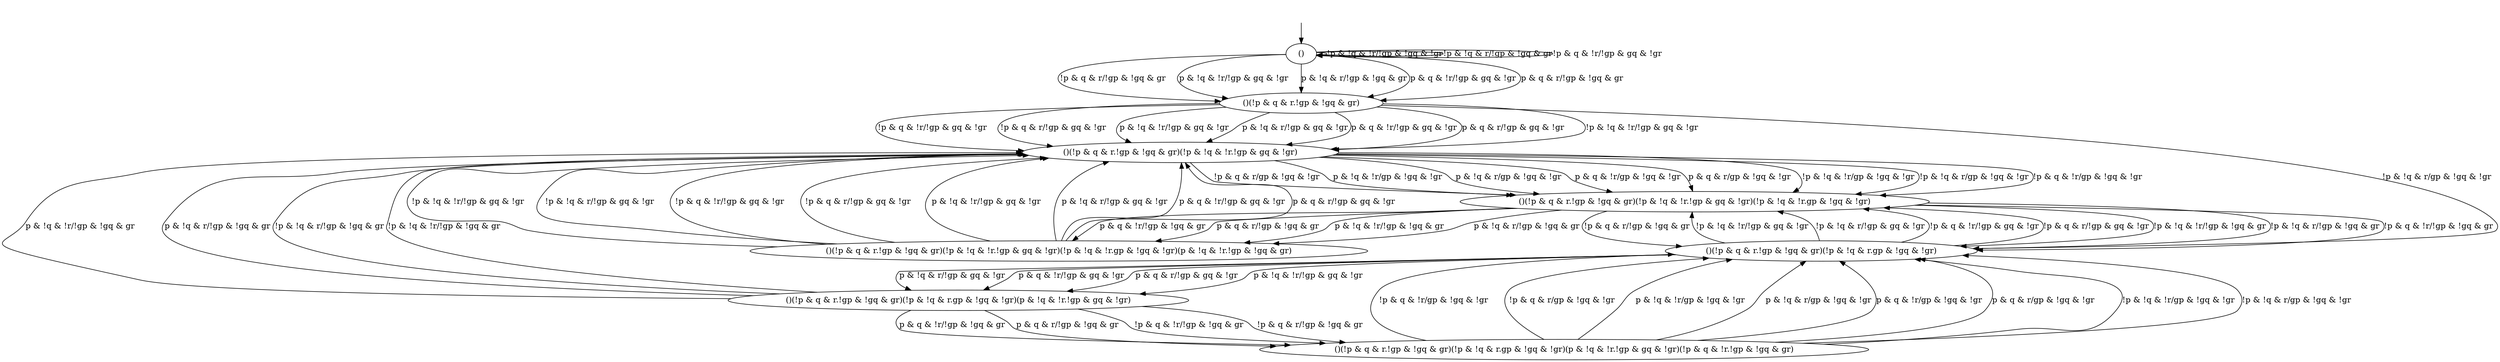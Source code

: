 digraph "examples/ArbitersThreeProcess/example1" {
"()" [label="()"];
"()(!p & q & r.!gp & !gq & gr)" [label="()(!p & q & r.!gp & !gq & gr)"];
"()(!p & q & r.!gp & !gq & gr)(!p & !q & !r.!gp & gq & !gr)" [label="()(!p & q & r.!gp & !gq & gr)(!p & !q & !r.!gp & gq & !gr)"];
"()(!p & q & r.!gp & !gq & gr)(!p & !q & r.gp & !gq & !gr)" [label="()(!p & q & r.!gp & !gq & gr)(!p & !q & r.gp & !gq & !gr)"];
"()(!p & q & r.!gp & !gq & gr)(!p & !q & !r.!gp & gq & !gr)(!p & !q & !r.gp & !gq & !gr)" [label="()(!p & q & r.!gp & !gq & gr)(!p & !q & !r.!gp & gq & !gr)(!p & !q & !r.gp & !gq & !gr)"];
"()(!p & q & r.!gp & !gq & gr)(!p & !q & r.gp & !gq & !gr)(p & !q & !r.!gp & gq & !gr)" [label="()(!p & q & r.!gp & !gq & gr)(!p & !q & r.gp & !gq & !gr)(p & !q & !r.!gp & gq & !gr)"];
"()(!p & q & r.!gp & !gq & gr)(!p & !q & !r.!gp & gq & !gr)(!p & !q & !r.gp & !gq & !gr)(p & !q & !r.!gp & !gq & gr)" [label="()(!p & q & r.!gp & !gq & gr)(!p & !q & !r.!gp & gq & !gr)(!p & !q & !r.gp & !gq & !gr)(p & !q & !r.!gp & !gq & gr)"];
"()(!p & q & r.!gp & !gq & gr)(!p & !q & r.gp & !gq & !gr)(p & !q & !r.!gp & gq & !gr)(!p & q & !r.!gp & !gq & gr)" [label="()(!p & q & r.!gp & !gq & gr)(!p & !q & r.gp & !gq & !gr)(p & !q & !r.!gp & gq & !gr)(!p & q & !r.!gp & !gq & gr)"];
"()" -> "()"  [label="!p & !q & !r/!gp & !gq & !gr"];
"()" -> "()"  [label="!p & !q & r/!gp & !gq & gr"];
"()" -> "()"  [label="!p & q & !r/!gp & gq & !gr"];
"()" -> "()(!p & q & r.!gp & !gq & gr)"  [label="!p & q & r/!gp & !gq & gr"];
"()" -> "()(!p & q & r.!gp & !gq & gr)"  [label="p & !q & !r/!gp & gq & !gr"];
"()" -> "()(!p & q & r.!gp & !gq & gr)"  [label="p & !q & r/!gp & !gq & gr"];
"()" -> "()(!p & q & r.!gp & !gq & gr)"  [label="p & q & !r/!gp & gq & !gr"];
"()" -> "()(!p & q & r.!gp & !gq & gr)"  [label="p & q & r/!gp & !gq & gr"];
"()(!p & q & r.!gp & !gq & gr)" -> "()(!p & q & r.!gp & !gq & gr)(!p & !q & !r.!gp & gq & !gr)"  [label="!p & !q & !r/!gp & gq & !gr"];
"()(!p & q & r.!gp & !gq & gr)" -> "()(!p & q & r.!gp & !gq & gr)(!p & !q & r.gp & !gq & !gr)"  [label="!p & !q & r/gp & !gq & !gr"];
"()(!p & q & r.!gp & !gq & gr)" -> "()(!p & q & r.!gp & !gq & gr)(!p & !q & !r.!gp & gq & !gr)"  [label="!p & q & !r/!gp & gq & !gr"];
"()(!p & q & r.!gp & !gq & gr)" -> "()(!p & q & r.!gp & !gq & gr)(!p & !q & !r.!gp & gq & !gr)"  [label="!p & q & r/!gp & gq & !gr"];
"()(!p & q & r.!gp & !gq & gr)" -> "()(!p & q & r.!gp & !gq & gr)(!p & !q & !r.!gp & gq & !gr)"  [label="p & !q & !r/!gp & gq & !gr"];
"()(!p & q & r.!gp & !gq & gr)" -> "()(!p & q & r.!gp & !gq & gr)(!p & !q & !r.!gp & gq & !gr)"  [label="p & !q & r/!gp & gq & !gr"];
"()(!p & q & r.!gp & !gq & gr)" -> "()(!p & q & r.!gp & !gq & gr)(!p & !q & !r.!gp & gq & !gr)"  [label="p & q & !r/!gp & gq & !gr"];
"()(!p & q & r.!gp & !gq & gr)" -> "()(!p & q & r.!gp & !gq & gr)(!p & !q & !r.!gp & gq & !gr)"  [label="p & q & r/!gp & gq & !gr"];
"()(!p & q & r.!gp & !gq & gr)(!p & !q & !r.!gp & gq & !gr)" -> "()(!p & q & r.!gp & !gq & gr)(!p & !q & !r.!gp & gq & !gr)(!p & !q & !r.gp & !gq & !gr)"  [label="!p & !q & !r/gp & !gq & !gr"];
"()(!p & q & r.!gp & !gq & gr)(!p & !q & !r.!gp & gq & !gr)" -> "()(!p & q & r.!gp & !gq & gr)(!p & !q & !r.!gp & gq & !gr)(!p & !q & !r.gp & !gq & !gr)"  [label="!p & !q & r/gp & !gq & !gr"];
"()(!p & q & r.!gp & !gq & gr)(!p & !q & !r.!gp & gq & !gr)" -> "()(!p & q & r.!gp & !gq & gr)(!p & !q & !r.!gp & gq & !gr)(!p & !q & !r.gp & !gq & !gr)"  [label="!p & q & !r/gp & !gq & !gr"];
"()(!p & q & r.!gp & !gq & gr)(!p & !q & !r.!gp & gq & !gr)" -> "()(!p & q & r.!gp & !gq & gr)(!p & !q & !r.!gp & gq & !gr)(!p & !q & !r.gp & !gq & !gr)"  [label="!p & q & r/gp & !gq & !gr"];
"()(!p & q & r.!gp & !gq & gr)(!p & !q & !r.!gp & gq & !gr)" -> "()(!p & q & r.!gp & !gq & gr)(!p & !q & !r.!gp & gq & !gr)(!p & !q & !r.gp & !gq & !gr)"  [label="p & !q & !r/gp & !gq & !gr"];
"()(!p & q & r.!gp & !gq & gr)(!p & !q & !r.!gp & gq & !gr)" -> "()(!p & q & r.!gp & !gq & gr)(!p & !q & !r.!gp & gq & !gr)(!p & !q & !r.gp & !gq & !gr)"  [label="p & !q & r/gp & !gq & !gr"];
"()(!p & q & r.!gp & !gq & gr)(!p & !q & !r.!gp & gq & !gr)" -> "()(!p & q & r.!gp & !gq & gr)(!p & !q & !r.!gp & gq & !gr)(!p & !q & !r.gp & !gq & !gr)"  [label="p & q & !r/gp & !gq & !gr"];
"()(!p & q & r.!gp & !gq & gr)(!p & !q & !r.!gp & gq & !gr)" -> "()(!p & q & r.!gp & !gq & gr)(!p & !q & !r.!gp & gq & !gr)(!p & !q & !r.gp & !gq & !gr)"  [label="p & q & r/gp & !gq & !gr"];
"()(!p & q & r.!gp & !gq & gr)(!p & !q & r.gp & !gq & !gr)" -> "()(!p & q & r.!gp & !gq & gr)(!p & !q & !r.!gp & gq & !gr)(!p & !q & !r.gp & !gq & !gr)"  [label="!p & !q & !r/!gp & gq & !gr"];
"()(!p & q & r.!gp & !gq & gr)(!p & !q & r.gp & !gq & !gr)" -> "()(!p & q & r.!gp & !gq & gr)(!p & !q & !r.!gp & gq & !gr)(!p & !q & !r.gp & !gq & !gr)"  [label="!p & !q & r/!gp & gq & !gr"];
"()(!p & q & r.!gp & !gq & gr)(!p & !q & r.gp & !gq & !gr)" -> "()(!p & q & r.!gp & !gq & gr)(!p & !q & !r.!gp & gq & !gr)(!p & !q & !r.gp & !gq & !gr)"  [label="!p & q & !r/!gp & gq & !gr"];
"()(!p & q & r.!gp & !gq & gr)(!p & !q & r.gp & !gq & !gr)" -> "()(!p & q & r.!gp & !gq & gr)(!p & !q & !r.!gp & gq & !gr)(!p & !q & !r.gp & !gq & !gr)"  [label="!p & q & r/!gp & gq & !gr"];
"()(!p & q & r.!gp & !gq & gr)(!p & !q & r.gp & !gq & !gr)" -> "()(!p & q & r.!gp & !gq & gr)(!p & !q & r.gp & !gq & !gr)(p & !q & !r.!gp & gq & !gr)"  [label="p & !q & !r/!gp & gq & !gr"];
"()(!p & q & r.!gp & !gq & gr)(!p & !q & r.gp & !gq & !gr)" -> "()(!p & q & r.!gp & !gq & gr)(!p & !q & r.gp & !gq & !gr)(p & !q & !r.!gp & gq & !gr)"  [label="p & !q & r/!gp & gq & !gr"];
"()(!p & q & r.!gp & !gq & gr)(!p & !q & r.gp & !gq & !gr)" -> "()(!p & q & r.!gp & !gq & gr)(!p & !q & r.gp & !gq & !gr)(p & !q & !r.!gp & gq & !gr)"  [label="p & q & !r/!gp & gq & !gr"];
"()(!p & q & r.!gp & !gq & gr)(!p & !q & r.gp & !gq & !gr)" -> "()(!p & q & r.!gp & !gq & gr)(!p & !q & r.gp & !gq & !gr)(p & !q & !r.!gp & gq & !gr)"  [label="p & q & r/!gp & gq & !gr"];
"()(!p & q & r.!gp & !gq & gr)(!p & !q & !r.!gp & gq & !gr)(!p & !q & !r.gp & !gq & !gr)" -> "()(!p & q & r.!gp & !gq & gr)(!p & !q & r.gp & !gq & !gr)"  [label="!p & !q & !r/!gp & !gq & gr"];
"()(!p & q & r.!gp & !gq & gr)(!p & !q & !r.!gp & gq & !gr)(!p & !q & !r.gp & !gq & !gr)" -> "()(!p & q & r.!gp & !gq & gr)(!p & !q & r.gp & !gq & !gr)"  [label="!p & !q & r/!gp & !gq & gr"];
"()(!p & q & r.!gp & !gq & gr)(!p & !q & !r.!gp & gq & !gr)(!p & !q & !r.gp & !gq & !gr)" -> "()(!p & q & r.!gp & !gq & gr)(!p & !q & r.gp & !gq & !gr)"  [label="!p & q & !r/!gp & !gq & gr"];
"()(!p & q & r.!gp & !gq & gr)(!p & !q & !r.!gp & gq & !gr)(!p & !q & !r.gp & !gq & !gr)" -> "()(!p & q & r.!gp & !gq & gr)(!p & !q & r.gp & !gq & !gr)"  [label="!p & q & r/!gp & !gq & gr"];
"()(!p & q & r.!gp & !gq & gr)(!p & !q & !r.!gp & gq & !gr)(!p & !q & !r.gp & !gq & !gr)" -> "()(!p & q & r.!gp & !gq & gr)(!p & !q & !r.!gp & gq & !gr)(!p & !q & !r.gp & !gq & !gr)(p & !q & !r.!gp & !gq & gr)"  [label="p & !q & !r/!gp & !gq & gr"];
"()(!p & q & r.!gp & !gq & gr)(!p & !q & !r.!gp & gq & !gr)(!p & !q & !r.gp & !gq & !gr)" -> "()(!p & q & r.!gp & !gq & gr)(!p & !q & !r.!gp & gq & !gr)(!p & !q & !r.gp & !gq & !gr)(p & !q & !r.!gp & !gq & gr)"  [label="p & !q & r/!gp & !gq & gr"];
"()(!p & q & r.!gp & !gq & gr)(!p & !q & !r.!gp & gq & !gr)(!p & !q & !r.gp & !gq & !gr)" -> "()(!p & q & r.!gp & !gq & gr)(!p & !q & !r.!gp & gq & !gr)(!p & !q & !r.gp & !gq & !gr)(p & !q & !r.!gp & !gq & gr)"  [label="p & q & !r/!gp & !gq & gr"];
"()(!p & q & r.!gp & !gq & gr)(!p & !q & !r.!gp & gq & !gr)(!p & !q & !r.gp & !gq & !gr)" -> "()(!p & q & r.!gp & !gq & gr)(!p & !q & !r.!gp & gq & !gr)(!p & !q & !r.gp & !gq & !gr)(p & !q & !r.!gp & !gq & gr)"  [label="p & q & r/!gp & !gq & gr"];
"()(!p & q & r.!gp & !gq & gr)(!p & !q & r.gp & !gq & !gr)(p & !q & !r.!gp & gq & !gr)" -> "()(!p & q & r.!gp & !gq & gr)(!p & !q & !r.!gp & gq & !gr)"  [label="!p & !q & !r/!gp & !gq & gr"];
"()(!p & q & r.!gp & !gq & gr)(!p & !q & r.gp & !gq & !gr)(p & !q & !r.!gp & gq & !gr)" -> "()(!p & q & r.!gp & !gq & gr)(!p & !q & !r.!gp & gq & !gr)"  [label="!p & !q & r/!gp & !gq & gr"];
"()(!p & q & r.!gp & !gq & gr)(!p & !q & r.gp & !gq & !gr)(p & !q & !r.!gp & gq & !gr)" -> "()(!p & q & r.!gp & !gq & gr)(!p & !q & r.gp & !gq & !gr)(p & !q & !r.!gp & gq & !gr)(!p & q & !r.!gp & !gq & gr)"  [label="!p & q & !r/!gp & !gq & gr"];
"()(!p & q & r.!gp & !gq & gr)(!p & !q & r.gp & !gq & !gr)(p & !q & !r.!gp & gq & !gr)" -> "()(!p & q & r.!gp & !gq & gr)(!p & !q & r.gp & !gq & !gr)(p & !q & !r.!gp & gq & !gr)(!p & q & !r.!gp & !gq & gr)"  [label="!p & q & r/!gp & !gq & gr"];
"()(!p & q & r.!gp & !gq & gr)(!p & !q & r.gp & !gq & !gr)(p & !q & !r.!gp & gq & !gr)" -> "()(!p & q & r.!gp & !gq & gr)(!p & !q & !r.!gp & gq & !gr)"  [label="p & !q & !r/!gp & !gq & gr"];
"()(!p & q & r.!gp & !gq & gr)(!p & !q & r.gp & !gq & !gr)(p & !q & !r.!gp & gq & !gr)" -> "()(!p & q & r.!gp & !gq & gr)(!p & !q & !r.!gp & gq & !gr)"  [label="p & !q & r/!gp & !gq & gr"];
"()(!p & q & r.!gp & !gq & gr)(!p & !q & r.gp & !gq & !gr)(p & !q & !r.!gp & gq & !gr)" -> "()(!p & q & r.!gp & !gq & gr)(!p & !q & r.gp & !gq & !gr)(p & !q & !r.!gp & gq & !gr)(!p & q & !r.!gp & !gq & gr)"  [label="p & q & !r/!gp & !gq & gr"];
"()(!p & q & r.!gp & !gq & gr)(!p & !q & r.gp & !gq & !gr)(p & !q & !r.!gp & gq & !gr)" -> "()(!p & q & r.!gp & !gq & gr)(!p & !q & r.gp & !gq & !gr)(p & !q & !r.!gp & gq & !gr)(!p & q & !r.!gp & !gq & gr)"  [label="p & q & r/!gp & !gq & gr"];
"()(!p & q & r.!gp & !gq & gr)(!p & !q & !r.!gp & gq & !gr)(!p & !q & !r.gp & !gq & !gr)(p & !q & !r.!gp & !gq & gr)" -> "()(!p & q & r.!gp & !gq & gr)(!p & !q & !r.!gp & gq & !gr)"  [label="!p & !q & !r/!gp & gq & !gr"];
"()(!p & q & r.!gp & !gq & gr)(!p & !q & !r.!gp & gq & !gr)(!p & !q & !r.gp & !gq & !gr)(p & !q & !r.!gp & !gq & gr)" -> "()(!p & q & r.!gp & !gq & gr)(!p & !q & !r.!gp & gq & !gr)"  [label="!p & !q & r/!gp & gq & !gr"];
"()(!p & q & r.!gp & !gq & gr)(!p & !q & !r.!gp & gq & !gr)(!p & !q & !r.gp & !gq & !gr)(p & !q & !r.!gp & !gq & gr)" -> "()(!p & q & r.!gp & !gq & gr)(!p & !q & !r.!gp & gq & !gr)"  [label="!p & q & !r/!gp & gq & !gr"];
"()(!p & q & r.!gp & !gq & gr)(!p & !q & !r.!gp & gq & !gr)(!p & !q & !r.gp & !gq & !gr)(p & !q & !r.!gp & !gq & gr)" -> "()(!p & q & r.!gp & !gq & gr)(!p & !q & !r.!gp & gq & !gr)"  [label="!p & q & r/!gp & gq & !gr"];
"()(!p & q & r.!gp & !gq & gr)(!p & !q & !r.!gp & gq & !gr)(!p & !q & !r.gp & !gq & !gr)(p & !q & !r.!gp & !gq & gr)" -> "()(!p & q & r.!gp & !gq & gr)(!p & !q & !r.!gp & gq & !gr)"  [label="p & !q & !r/!gp & gq & !gr"];
"()(!p & q & r.!gp & !gq & gr)(!p & !q & !r.!gp & gq & !gr)(!p & !q & !r.gp & !gq & !gr)(p & !q & !r.!gp & !gq & gr)" -> "()(!p & q & r.!gp & !gq & gr)(!p & !q & !r.!gp & gq & !gr)"  [label="p & !q & r/!gp & gq & !gr"];
"()(!p & q & r.!gp & !gq & gr)(!p & !q & !r.!gp & gq & !gr)(!p & !q & !r.gp & !gq & !gr)(p & !q & !r.!gp & !gq & gr)" -> "()(!p & q & r.!gp & !gq & gr)(!p & !q & !r.!gp & gq & !gr)"  [label="p & q & !r/!gp & gq & !gr"];
"()(!p & q & r.!gp & !gq & gr)(!p & !q & !r.!gp & gq & !gr)(!p & !q & !r.gp & !gq & !gr)(p & !q & !r.!gp & !gq & gr)" -> "()(!p & q & r.!gp & !gq & gr)(!p & !q & !r.!gp & gq & !gr)"  [label="p & q & r/!gp & gq & !gr"];
"()(!p & q & r.!gp & !gq & gr)(!p & !q & r.gp & !gq & !gr)(p & !q & !r.!gp & gq & !gr)(!p & q & !r.!gp & !gq & gr)" -> "()(!p & q & r.!gp & !gq & gr)(!p & !q & r.gp & !gq & !gr)"  [label="!p & !q & !r/gp & !gq & !gr"];
"()(!p & q & r.!gp & !gq & gr)(!p & !q & r.gp & !gq & !gr)(p & !q & !r.!gp & gq & !gr)(!p & q & !r.!gp & !gq & gr)" -> "()(!p & q & r.!gp & !gq & gr)(!p & !q & r.gp & !gq & !gr)"  [label="!p & !q & r/gp & !gq & !gr"];
"()(!p & q & r.!gp & !gq & gr)(!p & !q & r.gp & !gq & !gr)(p & !q & !r.!gp & gq & !gr)(!p & q & !r.!gp & !gq & gr)" -> "()(!p & q & r.!gp & !gq & gr)(!p & !q & r.gp & !gq & !gr)"  [label="!p & q & !r/gp & !gq & !gr"];
"()(!p & q & r.!gp & !gq & gr)(!p & !q & r.gp & !gq & !gr)(p & !q & !r.!gp & gq & !gr)(!p & q & !r.!gp & !gq & gr)" -> "()(!p & q & r.!gp & !gq & gr)(!p & !q & r.gp & !gq & !gr)"  [label="!p & q & r/gp & !gq & !gr"];
"()(!p & q & r.!gp & !gq & gr)(!p & !q & r.gp & !gq & !gr)(p & !q & !r.!gp & gq & !gr)(!p & q & !r.!gp & !gq & gr)" -> "()(!p & q & r.!gp & !gq & gr)(!p & !q & r.gp & !gq & !gr)"  [label="p & !q & !r/gp & !gq & !gr"];
"()(!p & q & r.!gp & !gq & gr)(!p & !q & r.gp & !gq & !gr)(p & !q & !r.!gp & gq & !gr)(!p & q & !r.!gp & !gq & gr)" -> "()(!p & q & r.!gp & !gq & gr)(!p & !q & r.gp & !gq & !gr)"  [label="p & !q & r/gp & !gq & !gr"];
"()(!p & q & r.!gp & !gq & gr)(!p & !q & r.gp & !gq & !gr)(p & !q & !r.!gp & gq & !gr)(!p & q & !r.!gp & !gq & gr)" -> "()(!p & q & r.!gp & !gq & gr)(!p & !q & r.gp & !gq & !gr)"  [label="p & q & !r/gp & !gq & !gr"];
"()(!p & q & r.!gp & !gq & gr)(!p & !q & r.gp & !gq & !gr)(p & !q & !r.!gp & gq & !gr)(!p & q & !r.!gp & !gq & gr)" -> "()(!p & q & r.!gp & !gq & gr)(!p & !q & r.gp & !gq & !gr)"  [label="p & q & r/gp & !gq & !gr"];
__start0 [label="", shape=none];
__start0 -> "()"  [label=""];
}
